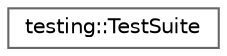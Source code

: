 digraph "Graphical Class Hierarchy"
{
 // LATEX_PDF_SIZE
  bgcolor="transparent";
  edge [fontname=Helvetica,fontsize=10,labelfontname=Helvetica,labelfontsize=10];
  node [fontname=Helvetica,fontsize=10,shape=box,height=0.2,width=0.4];
  rankdir="LR";
  Node0 [id="Node000000",label="testing::TestSuite",height=0.2,width=0.4,color="grey40", fillcolor="white", style="filled",URL="$classtesting_1_1_test_suite.html",tooltip=" "];
}
